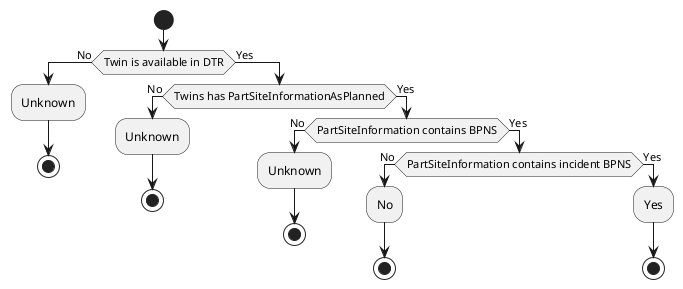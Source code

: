 @startuml
skinparam monochrome true
skinparam shadowing false
skinparam defaultFontName "Architects daughter"

start
if (Twin is available in DTR) then (No)
    :Unknown;
    stop
else (Yes)
if (Twins has PartSiteInformationAsPlanned) then (No)
    :Unknown;
    stop
else (Yes)
if (PartSiteInformation contains BPNS) then (No)
    :Unknown;
    stop
else (Yes)
if (PartSiteInformation contains incident BPNS) then (No)
    :No;
    stop
else (Yes)
    :Yes;
    stop
endif

@enduml